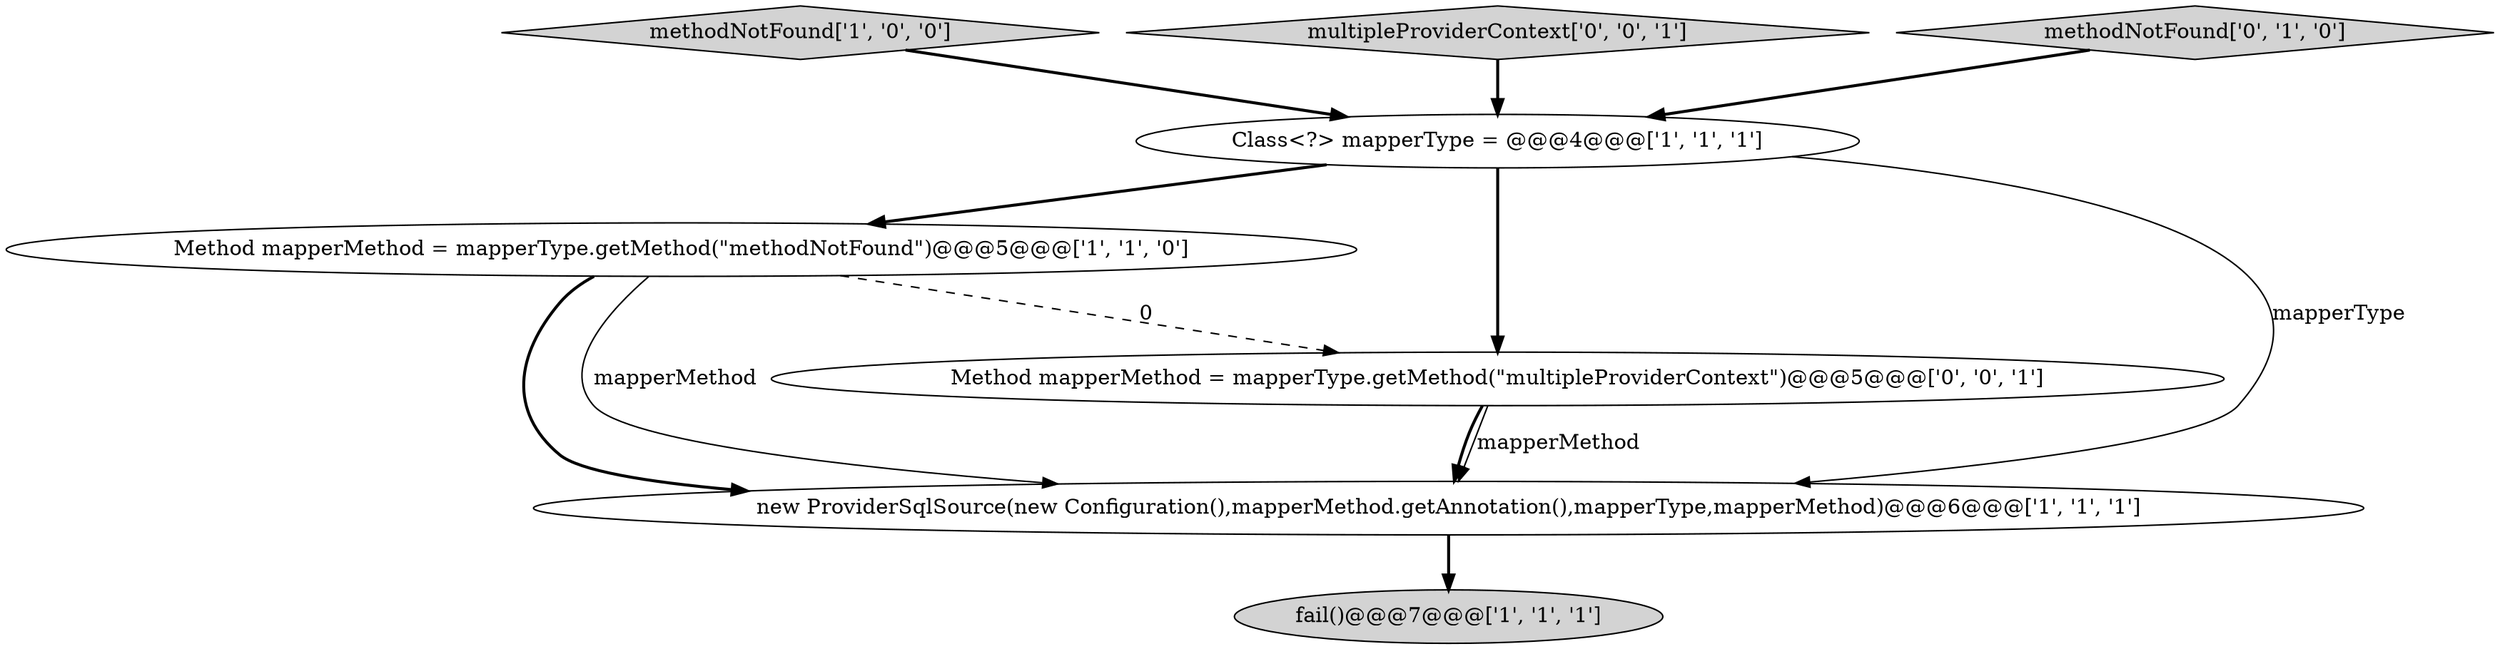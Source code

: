 digraph {
1 [style = filled, label = "Method mapperMethod = mapperType.getMethod(\"methodNotFound\")@@@5@@@['1', '1', '0']", fillcolor = white, shape = ellipse image = "AAA0AAABBB1BBB"];
4 [style = filled, label = "methodNotFound['1', '0', '0']", fillcolor = lightgray, shape = diamond image = "AAA0AAABBB1BBB"];
3 [style = filled, label = "fail()@@@7@@@['1', '1', '1']", fillcolor = lightgray, shape = ellipse image = "AAA0AAABBB1BBB"];
6 [style = filled, label = "multipleProviderContext['0', '0', '1']", fillcolor = lightgray, shape = diamond image = "AAA0AAABBB3BBB"];
5 [style = filled, label = "methodNotFound['0', '1', '0']", fillcolor = lightgray, shape = diamond image = "AAA0AAABBB2BBB"];
0 [style = filled, label = "Class<?> mapperType = @@@4@@@['1', '1', '1']", fillcolor = white, shape = ellipse image = "AAA0AAABBB1BBB"];
2 [style = filled, label = "new ProviderSqlSource(new Configuration(),mapperMethod.getAnnotation(),mapperType,mapperMethod)@@@6@@@['1', '1', '1']", fillcolor = white, shape = ellipse image = "AAA0AAABBB1BBB"];
7 [style = filled, label = "Method mapperMethod = mapperType.getMethod(\"multipleProviderContext\")@@@5@@@['0', '0', '1']", fillcolor = white, shape = ellipse image = "AAA0AAABBB3BBB"];
1->2 [style = bold, label=""];
0->2 [style = solid, label="mapperType"];
6->0 [style = bold, label=""];
1->7 [style = dashed, label="0"];
7->2 [style = solid, label="mapperMethod"];
5->0 [style = bold, label=""];
1->2 [style = solid, label="mapperMethod"];
7->2 [style = bold, label=""];
0->1 [style = bold, label=""];
2->3 [style = bold, label=""];
4->0 [style = bold, label=""];
0->7 [style = bold, label=""];
}
